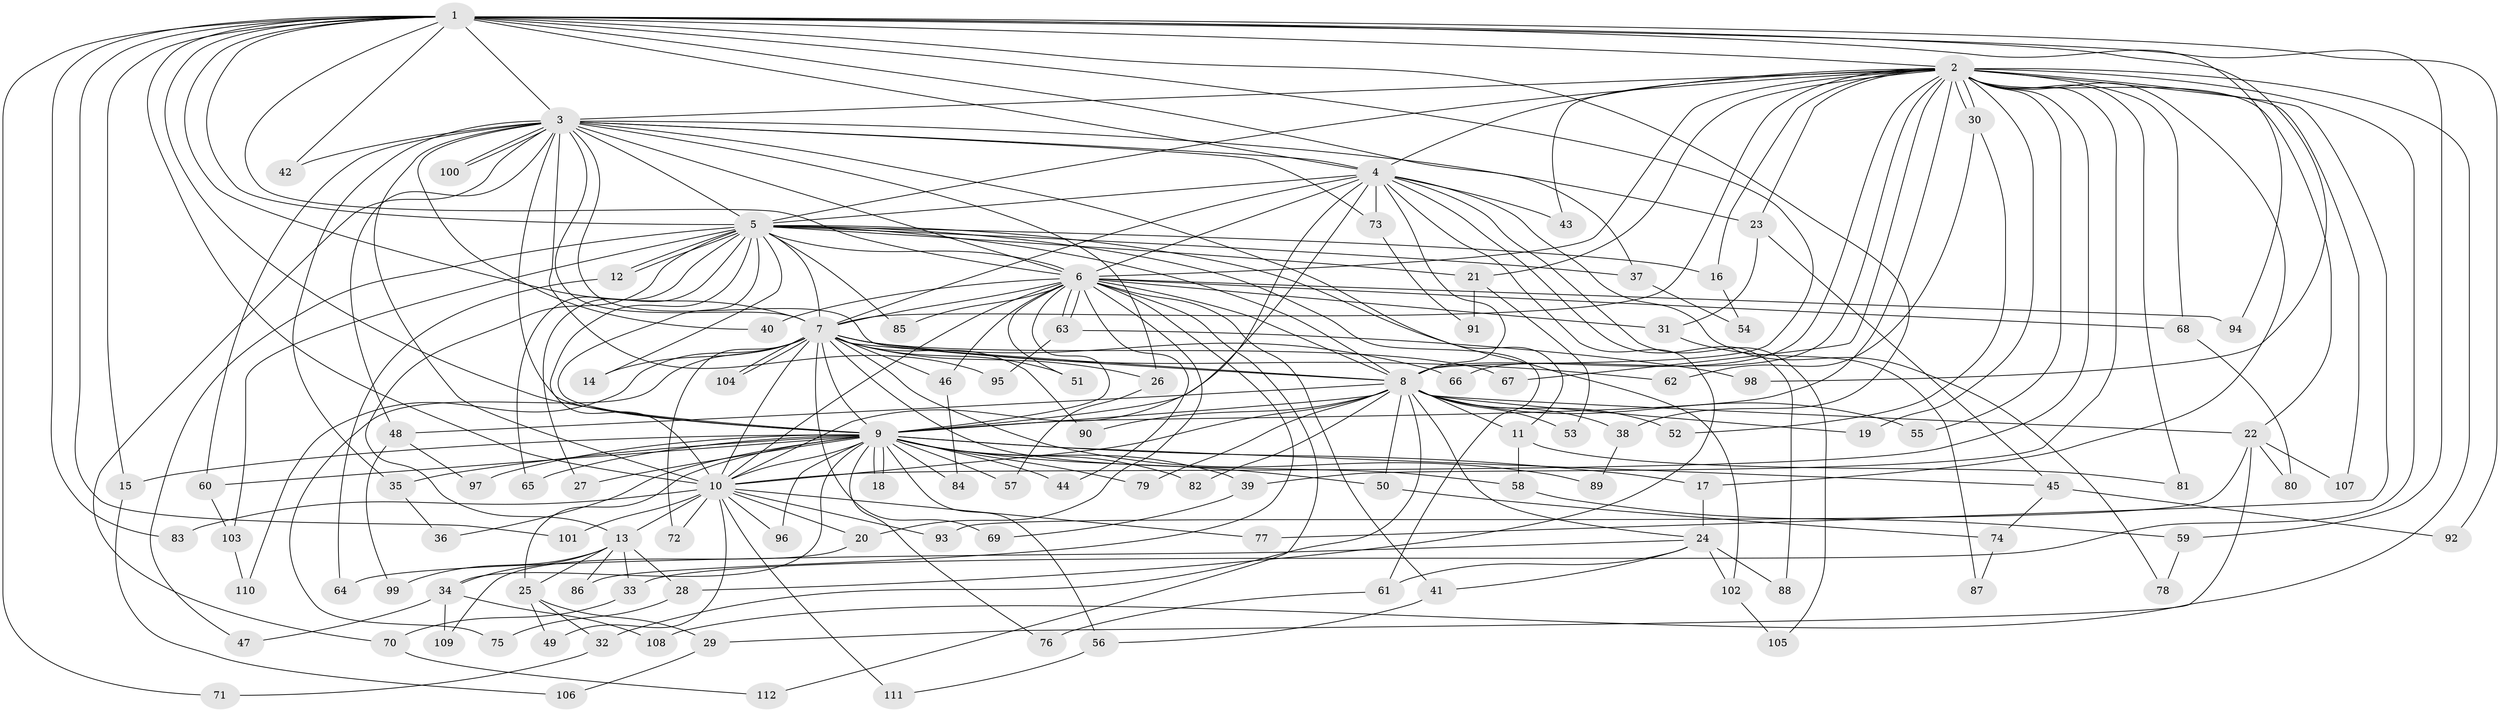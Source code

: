 // coarse degree distribution, {21: 0.02857142857142857, 20: 0.014285714285714285, 5: 0.04285714285714286, 2: 0.2714285714285714, 14: 0.014285714285714285, 3: 0.4, 4: 0.05714285714285714, 24: 0.014285714285714285, 17: 0.014285714285714285, 8: 0.014285714285714285, 7: 0.014285714285714285, 23: 0.014285714285714285, 6: 0.014285714285714285, 19: 0.014285714285714285, 29: 0.014285714285714285, 1: 0.04285714285714286, 15: 0.014285714285714285}
// Generated by graph-tools (version 1.1) at 2025/36/03/04/25 23:36:34]
// undirected, 112 vertices, 249 edges
graph export_dot {
  node [color=gray90,style=filled];
  1;
  2;
  3;
  4;
  5;
  6;
  7;
  8;
  9;
  10;
  11;
  12;
  13;
  14;
  15;
  16;
  17;
  18;
  19;
  20;
  21;
  22;
  23;
  24;
  25;
  26;
  27;
  28;
  29;
  30;
  31;
  32;
  33;
  34;
  35;
  36;
  37;
  38;
  39;
  40;
  41;
  42;
  43;
  44;
  45;
  46;
  47;
  48;
  49;
  50;
  51;
  52;
  53;
  54;
  55;
  56;
  57;
  58;
  59;
  60;
  61;
  62;
  63;
  64;
  65;
  66;
  67;
  68;
  69;
  70;
  71;
  72;
  73;
  74;
  75;
  76;
  77;
  78;
  79;
  80;
  81;
  82;
  83;
  84;
  85;
  86;
  87;
  88;
  89;
  90;
  91;
  92;
  93;
  94;
  95;
  96;
  97;
  98;
  99;
  100;
  101;
  102;
  103;
  104;
  105;
  106;
  107;
  108;
  109;
  110;
  111;
  112;
  1 -- 2;
  1 -- 3;
  1 -- 4;
  1 -- 5;
  1 -- 6;
  1 -- 7;
  1 -- 8;
  1 -- 9;
  1 -- 10;
  1 -- 15;
  1 -- 37;
  1 -- 38;
  1 -- 42;
  1 -- 59;
  1 -- 71;
  1 -- 83;
  1 -- 92;
  1 -- 94;
  1 -- 98;
  1 -- 101;
  2 -- 3;
  2 -- 4;
  2 -- 5;
  2 -- 6;
  2 -- 7;
  2 -- 8;
  2 -- 9;
  2 -- 10;
  2 -- 16;
  2 -- 17;
  2 -- 19;
  2 -- 21;
  2 -- 22;
  2 -- 23;
  2 -- 30;
  2 -- 30;
  2 -- 33;
  2 -- 39;
  2 -- 43;
  2 -- 55;
  2 -- 66;
  2 -- 67;
  2 -- 68;
  2 -- 77;
  2 -- 81;
  2 -- 107;
  2 -- 108;
  3 -- 4;
  3 -- 5;
  3 -- 6;
  3 -- 7;
  3 -- 8;
  3 -- 9;
  3 -- 10;
  3 -- 11;
  3 -- 23;
  3 -- 26;
  3 -- 35;
  3 -- 40;
  3 -- 42;
  3 -- 48;
  3 -- 60;
  3 -- 70;
  3 -- 73;
  3 -- 95;
  3 -- 100;
  3 -- 100;
  4 -- 5;
  4 -- 6;
  4 -- 7;
  4 -- 8;
  4 -- 9;
  4 -- 10;
  4 -- 28;
  4 -- 43;
  4 -- 73;
  4 -- 78;
  4 -- 88;
  4 -- 105;
  5 -- 6;
  5 -- 7;
  5 -- 8;
  5 -- 9;
  5 -- 10;
  5 -- 12;
  5 -- 12;
  5 -- 13;
  5 -- 14;
  5 -- 16;
  5 -- 21;
  5 -- 27;
  5 -- 37;
  5 -- 47;
  5 -- 61;
  5 -- 65;
  5 -- 85;
  5 -- 102;
  5 -- 103;
  6 -- 7;
  6 -- 8;
  6 -- 9;
  6 -- 10;
  6 -- 20;
  6 -- 31;
  6 -- 40;
  6 -- 41;
  6 -- 44;
  6 -- 46;
  6 -- 51;
  6 -- 63;
  6 -- 63;
  6 -- 68;
  6 -- 85;
  6 -- 86;
  6 -- 94;
  6 -- 112;
  7 -- 8;
  7 -- 9;
  7 -- 10;
  7 -- 14;
  7 -- 26;
  7 -- 46;
  7 -- 51;
  7 -- 58;
  7 -- 62;
  7 -- 66;
  7 -- 67;
  7 -- 69;
  7 -- 72;
  7 -- 75;
  7 -- 89;
  7 -- 90;
  7 -- 104;
  7 -- 104;
  7 -- 110;
  8 -- 9;
  8 -- 10;
  8 -- 11;
  8 -- 19;
  8 -- 22;
  8 -- 24;
  8 -- 32;
  8 -- 38;
  8 -- 48;
  8 -- 50;
  8 -- 52;
  8 -- 53;
  8 -- 55;
  8 -- 79;
  8 -- 82;
  8 -- 90;
  9 -- 10;
  9 -- 15;
  9 -- 17;
  9 -- 18;
  9 -- 18;
  9 -- 25;
  9 -- 27;
  9 -- 34;
  9 -- 35;
  9 -- 36;
  9 -- 39;
  9 -- 44;
  9 -- 45;
  9 -- 50;
  9 -- 56;
  9 -- 57;
  9 -- 60;
  9 -- 65;
  9 -- 76;
  9 -- 79;
  9 -- 82;
  9 -- 84;
  9 -- 96;
  9 -- 97;
  10 -- 13;
  10 -- 20;
  10 -- 49;
  10 -- 72;
  10 -- 77;
  10 -- 83;
  10 -- 93;
  10 -- 96;
  10 -- 101;
  10 -- 111;
  11 -- 58;
  11 -- 81;
  12 -- 64;
  13 -- 25;
  13 -- 28;
  13 -- 33;
  13 -- 34;
  13 -- 86;
  13 -- 99;
  15 -- 106;
  16 -- 54;
  17 -- 24;
  20 -- 109;
  21 -- 53;
  21 -- 91;
  22 -- 29;
  22 -- 80;
  22 -- 93;
  22 -- 107;
  23 -- 31;
  23 -- 45;
  24 -- 41;
  24 -- 61;
  24 -- 64;
  24 -- 88;
  24 -- 102;
  25 -- 29;
  25 -- 32;
  25 -- 49;
  26 -- 57;
  28 -- 75;
  29 -- 106;
  30 -- 52;
  30 -- 62;
  31 -- 87;
  32 -- 71;
  33 -- 70;
  34 -- 47;
  34 -- 108;
  34 -- 109;
  35 -- 36;
  37 -- 54;
  38 -- 89;
  39 -- 69;
  41 -- 56;
  45 -- 74;
  45 -- 92;
  46 -- 84;
  48 -- 97;
  48 -- 99;
  50 -- 74;
  56 -- 111;
  58 -- 59;
  59 -- 78;
  60 -- 103;
  61 -- 76;
  63 -- 95;
  63 -- 98;
  68 -- 80;
  70 -- 112;
  73 -- 91;
  74 -- 87;
  102 -- 105;
  103 -- 110;
}
